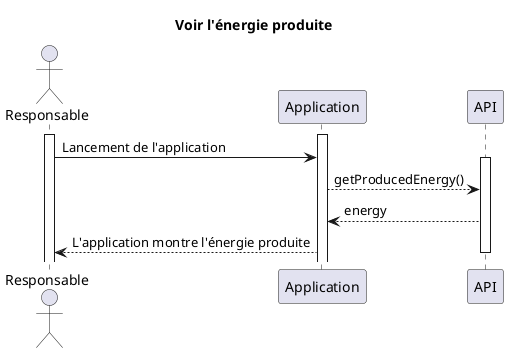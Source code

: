 @startuml

title Voir l'énergie produite

actor Responsable

activate Responsable
activate Application
participant API

Responsable -> Application: Lancement de l'application

activate API
Application --> API: getProducedEnergy()
API --> Application: energy

Application --> Responsable: L'application montre l'énergie produite

deactivate API

@enduml

